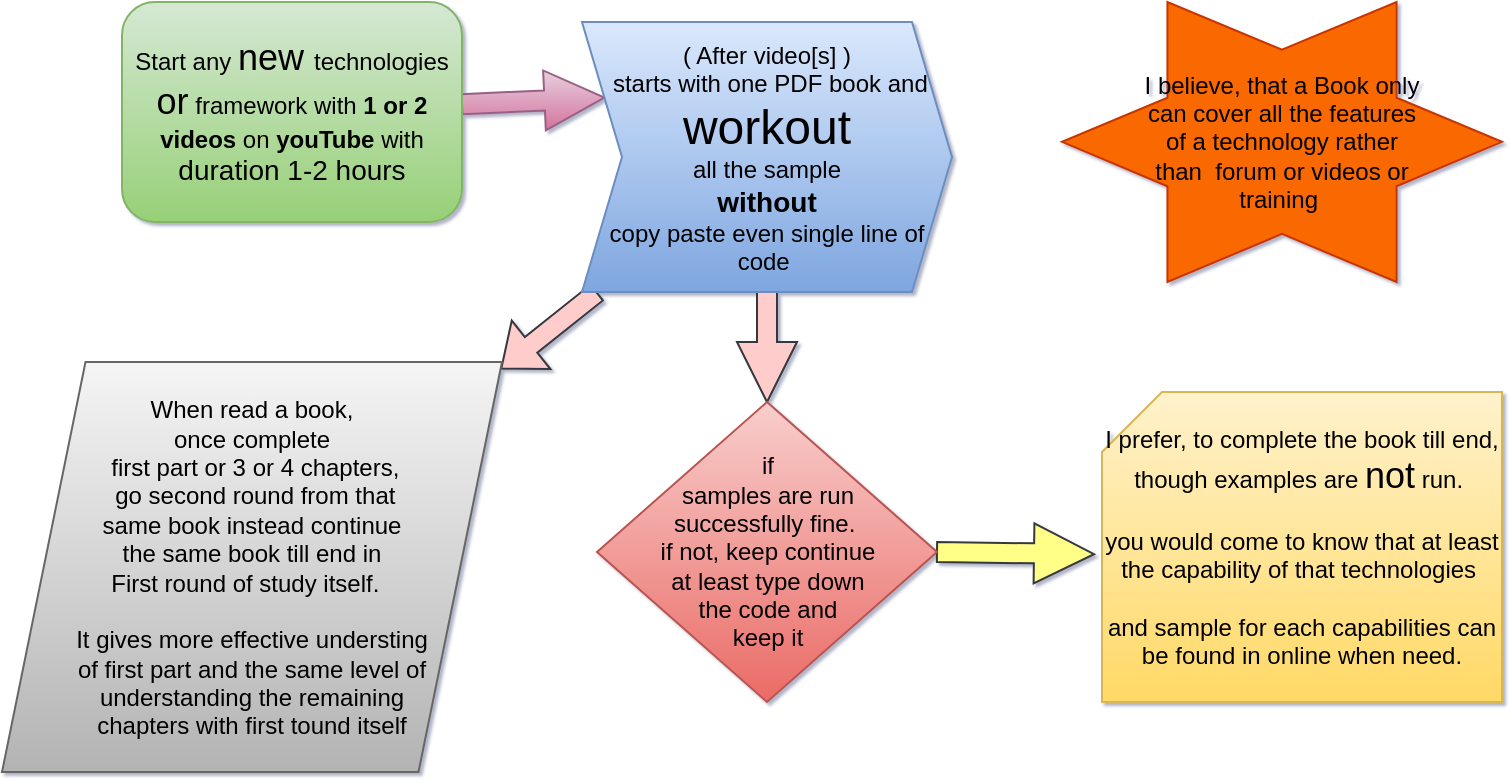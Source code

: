 <mxfile version="12.5.3" type="device"><diagram id="1MFd0LYBuOwHYhPBqwP2" name="Page-1"><mxGraphModel dx="838" dy="503" grid="1" gridSize="10" guides="1" tooltips="1" connect="1" arrows="1" fold="1" page="1" pageScale="1" pageWidth="850" pageHeight="1100" math="0" shadow="1"><root><mxCell id="0"/><mxCell id="1" parent="0"/><mxCell id="JeZFJADhL_XKglQkNf3u-3" style="edgeStyle=none;shape=arrow;rounded=0;orthogonalLoop=1;jettySize=auto;html=1;entryX=0;entryY=0.25;entryDx=0;entryDy=0;gradientColor=#d5739d;fillColor=#e6d0de;strokeColor=#996185;" parent="1" source="JeZFJADhL_XKglQkNf3u-1" target="JeZFJADhL_XKglQkNf3u-2" edge="1"><mxGeometry relative="1" as="geometry"/></mxCell><mxCell id="JeZFJADhL_XKglQkNf3u-1" value="Start any &lt;font style=&quot;font-size: 18px&quot;&gt;new &lt;/font&gt;technologies &lt;font style=&quot;font-size: 18px&quot;&gt;or&lt;/font&gt; framework with &lt;b&gt;1 or 2 videos&lt;/b&gt; on &lt;b&gt;youTube &lt;/b&gt;with &lt;br&gt;&lt;font style=&quot;font-size: 14px&quot;&gt;duration 1-2 hours&lt;/font&gt;" style="rounded=1;whiteSpace=wrap;html=1;gradientColor=#97d077;fillColor=#d5e8d4;strokeColor=#82b366;" parent="1" vertex="1"><mxGeometry x="120" y="130" width="170" height="110" as="geometry"/></mxCell><mxCell id="JeZFJADhL_XKglQkNf3u-5" style="edgeStyle=orthogonalEdgeStyle;shape=arrow;rounded=0;orthogonalLoop=1;jettySize=auto;html=1;entryX=0.5;entryY=0;entryDx=0;entryDy=0;fillColor=#ffcccc;strokeColor=#36393d;" parent="1" source="JeZFJADhL_XKglQkNf3u-2" target="JeZFJADhL_XKglQkNf3u-4" edge="1"><mxGeometry relative="1" as="geometry"/></mxCell><mxCell id="3CNQjXlMt_AJi3B7BIZB-2" style="edgeStyle=none;rounded=0;orthogonalLoop=1;jettySize=auto;html=1;strokeColor=#36393d;fillColor=#ffcccc;shape=flexArrow;" edge="1" parent="1" source="JeZFJADhL_XKglQkNf3u-2" target="3CNQjXlMt_AJi3B7BIZB-1"><mxGeometry relative="1" as="geometry"/></mxCell><mxCell id="JeZFJADhL_XKglQkNf3u-2" value="( After video[s] ) &lt;br&gt;&amp;nbsp;starts with one PDF book and &lt;font style=&quot;font-size: 24px&quot;&gt;workout &lt;br&gt;&lt;/font&gt;all the sample &lt;br&gt;&lt;font style=&quot;font-size: 14px&quot;&gt;&lt;b&gt;without &lt;br&gt;&lt;/b&gt;&lt;/font&gt;copy paste even single line of code&amp;nbsp;" style="shape=step;perimeter=stepPerimeter;whiteSpace=wrap;html=1;fixedSize=1;size=20;gradientColor=#7ea6e0;fillColor=#dae8fc;strokeColor=#6c8ebf;" parent="1" vertex="1"><mxGeometry x="350" y="140" width="185" height="135" as="geometry"/></mxCell><mxCell id="JeZFJADhL_XKglQkNf3u-7" style="edgeStyle=orthogonalEdgeStyle;shape=arrow;rounded=0;orthogonalLoop=1;jettySize=auto;html=1;entryX=-0.02;entryY=0.523;entryDx=0;entryDy=0;entryPerimeter=0;fillColor=#ffff88;strokeColor=#36393d;" parent="1" source="JeZFJADhL_XKglQkNf3u-4" target="JeZFJADhL_XKglQkNf3u-6" edge="1"><mxGeometry relative="1" as="geometry"/></mxCell><mxCell id="JeZFJADhL_XKglQkNf3u-4" value="if &lt;br&gt;samples are run &lt;br&gt;successfully fine.&amp;nbsp;&lt;br&gt;if not, keep continue &lt;br&gt;at least type down &lt;br&gt;the code and &lt;br&gt;keep it" style="rhombus;whiteSpace=wrap;html=1;gradientColor=#ea6b66;fillColor=#f8cecc;strokeColor=#b85450;" parent="1" vertex="1"><mxGeometry x="357.5" y="330" width="170" height="150" as="geometry"/></mxCell><mxCell id="JeZFJADhL_XKglQkNf3u-6" value="I prefer, to complete the book till end, though examples are &lt;font style=&quot;font-size: 18px&quot;&gt;not&lt;/font&gt; run.&amp;nbsp;&lt;br&gt;&lt;br&gt;you would come to know that at least the capability of that technologies&amp;nbsp;&lt;br&gt;&lt;br&gt;and sample for each capabilities can be found in online when need." style="shape=card;whiteSpace=wrap;html=1;gradientColor=#ffd966;fillColor=#fff2cc;strokeColor=#d6b656;" parent="1" vertex="1"><mxGeometry x="610" y="325" width="200" height="155" as="geometry"/></mxCell><mxCell id="JeZFJADhL_XKglQkNf3u-8" value="" style="verticalLabelPosition=bottom;verticalAlign=top;html=1;shape=mxgraph.basic.6_point_star;fillColor=#fa6800;strokeColor=#C73500;fontColor=#ffffff;" parent="1" vertex="1"><mxGeometry x="590" y="130" width="220" height="140" as="geometry"/></mxCell><mxCell id="JeZFJADhL_XKglQkNf3u-9" value="I believe, that a Book only can cover all the features of a technology rather than&amp;nbsp; forum or videos or training&amp;nbsp;" style="text;html=1;strokeColor=none;fillColor=none;align=center;verticalAlign=middle;whiteSpace=wrap;rounded=0;" parent="1" vertex="1"><mxGeometry x="630" y="130" width="140" height="140" as="geometry"/></mxCell><mxCell id="3CNQjXlMt_AJi3B7BIZB-1" value="When read a book, &lt;br&gt;once complete&lt;br&gt;&amp;nbsp;first part or 3 or 4 chapters,&lt;br&gt;&amp;nbsp;go second round from that &lt;br&gt;same book instead continue &lt;br&gt;the same book till end in &lt;br&gt;First round of study itself.&amp;nbsp;&amp;nbsp;&lt;br&gt;&lt;br&gt;It gives more effective understing &lt;br&gt;of first part and the same level of understanding the remaining &lt;br&gt;chapters with first tound itself" style="shape=parallelogram;perimeter=parallelogramPerimeter;whiteSpace=wrap;html=1;size=0.167;gradientColor=#b3b3b3;fillColor=#f5f5f5;strokeColor=#666666;" vertex="1" parent="1"><mxGeometry x="60" y="310" width="250" height="205" as="geometry"/></mxCell></root></mxGraphModel></diagram></mxfile>
